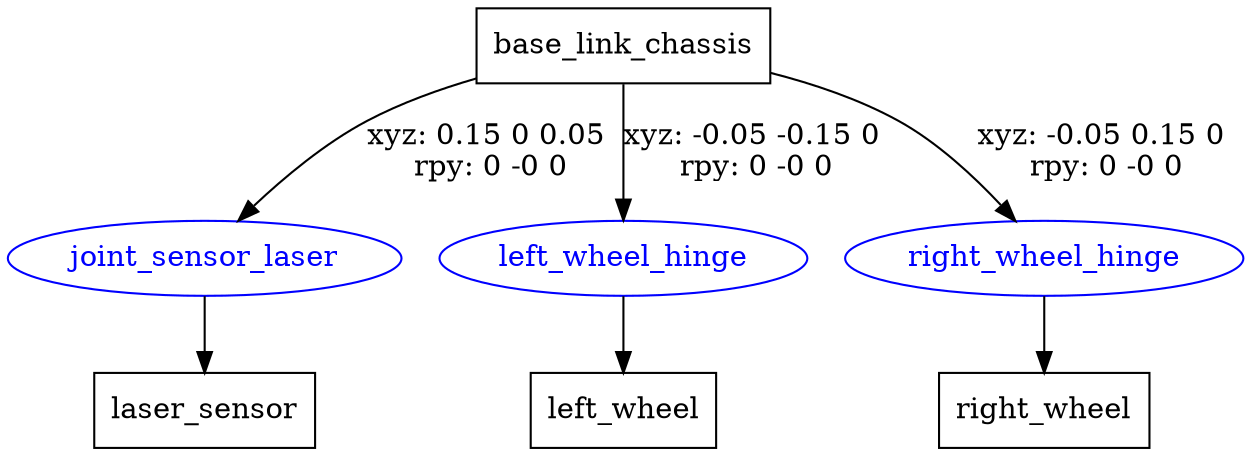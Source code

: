 digraph G {
node [shape=box];
"base_link_chassis" [label="base_link_chassis"];
"laser_sensor" [label="laser_sensor"];
"left_wheel" [label="left_wheel"];
"right_wheel" [label="right_wheel"];
node [shape=ellipse, color=blue, fontcolor=blue];
"base_link_chassis" -> "joint_sensor_laser" [label="xyz: 0.15 0 0.05 \nrpy: 0 -0 0"]
"joint_sensor_laser" -> "laser_sensor"
"base_link_chassis" -> "left_wheel_hinge" [label="xyz: -0.05 -0.15 0 \nrpy: 0 -0 0"]
"left_wheel_hinge" -> "left_wheel"
"base_link_chassis" -> "right_wheel_hinge" [label="xyz: -0.05 0.15 0 \nrpy: 0 -0 0"]
"right_wheel_hinge" -> "right_wheel"
}
